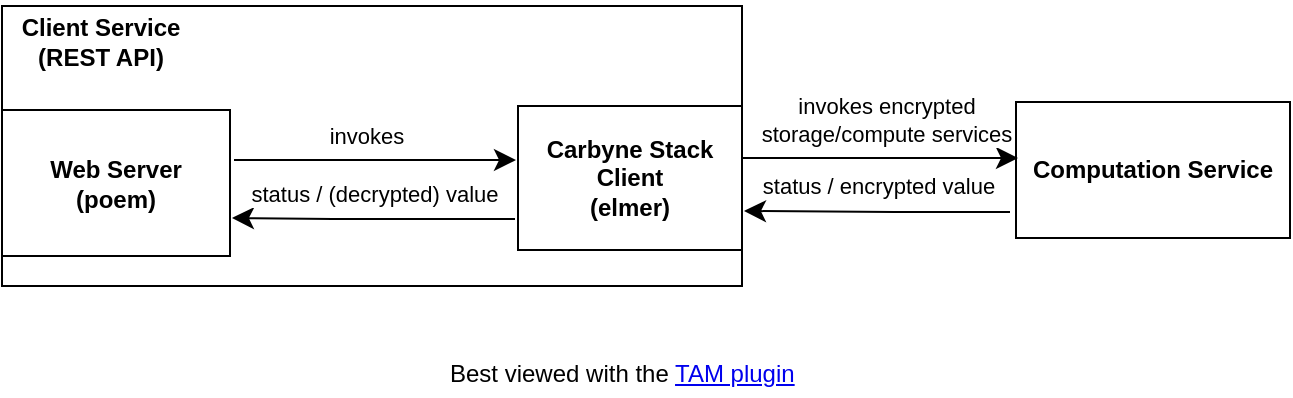 <mxfile>
    <diagram id="6hGFLwfOUW9BJmUZLLm1" name="Page-1">
        <mxGraphModel dx="935" dy="786" grid="0" gridSize="10" guides="1" tooltips="1" connect="1" arrows="1" fold="1" page="1" pageScale="1" pageWidth="827" pageHeight="1169" math="0" shadow="0">
            <root>
                <mxCell id="0"/>
                <mxCell id="1" parent="0"/>
                <mxCell id="0.6" value="Best viewed with the &lt;a href=&quot;https://github.com/ariel-bentu/tam-drawio&quot;&gt;TAM plugin&lt;/a&gt;" style="text;html=1;shape=tamPluginMissing;" parent="1" vertex="1" connectable="0">
                    <mxGeometry x="360" y="240" width="200" height="25" as="geometry"/>
                </mxCell>
                <mxCell id="56" value="" style="rounded=0;whiteSpace=wrap;html=1;fillColor=none;" parent="1" vertex="1" connectable="0">
                    <mxGeometry x="138" y="70" width="370" height="140" as="geometry"/>
                </mxCell>
                <mxCell id="57" value="&lt;b style=&quot;border-color: var(--border-color);&quot;&gt;Carbyne Stack&lt;br&gt;Client&lt;br&gt;(elmer)&lt;br&gt;&lt;/b&gt;" style="rounded=0;whiteSpace=wrap;html=1;" parent="1" vertex="1" connectable="0">
                    <mxGeometry x="396" y="120" width="112" height="72" as="geometry"/>
                </mxCell>
                <mxCell id="58" value="&lt;b&gt;Client Service&lt;br&gt;(REST API)&lt;br&gt;&lt;/b&gt;" style="text;html=1;align=center;verticalAlign=middle;resizable=0;points=[];autosize=1;strokeColor=none;fillColor=none;" parent="1" vertex="1">
                    <mxGeometry x="138" y="67" width="97" height="41" as="geometry"/>
                </mxCell>
                <mxCell id="59" value="&lt;b style=&quot;border-color: var(--border-color);&quot;&gt;Web Server&lt;br style=&quot;border-color: var(--border-color);&quot;&gt;(poem)&lt;/b&gt;" style="rounded=0;whiteSpace=wrap;html=1;" parent="1" vertex="1" connectable="0">
                    <mxGeometry x="138" y="122" width="114" height="73" as="geometry"/>
                </mxCell>
                <mxCell id="60" value="&lt;b&gt;&lt;br&gt;&lt;/b&gt;" style="text;html=1;align=center;verticalAlign=middle;resizable=0;points=[];autosize=1;strokeColor=none;fillColor=none;" parent="1" vertex="1">
                    <mxGeometry x="347" y="134" width="18" height="26" as="geometry"/>
                </mxCell>
                <mxCell id="61" value="&lt;b style=&quot;border-color: var(--border-color);&quot;&gt;Computation Service&lt;/b&gt;" style="rounded=0;whiteSpace=wrap;html=1;" parent="1" vertex="1" connectable="0">
                    <mxGeometry x="645" y="118" width="137" height="68" as="geometry"/>
                </mxCell>
                <mxCell id="62" value="" style="edgeStyle=segmentEdgeStyle;endArrow=classic;html=1;curved=0;rounded=0;endSize=8;startSize=8;" parent="1" edge="1">
                    <mxGeometry width="50" height="50" relative="1" as="geometry">
                        <mxPoint x="508" y="146" as="sourcePoint"/>
                        <mxPoint x="646" y="146" as="targetPoint"/>
                        <Array as="points">
                            <mxPoint x="583" y="146"/>
                        </Array>
                    </mxGeometry>
                </mxCell>
                <mxCell id="63" value="invokes encrypted&lt;br&gt;storage/compute services" style="edgeLabel;html=1;align=center;verticalAlign=middle;resizable=0;points=[];" parent="62" vertex="1" connectable="0">
                    <mxGeometry x="-0.002" y="-3" relative="1" as="geometry">
                        <mxPoint x="3" y="-22" as="offset"/>
                    </mxGeometry>
                </mxCell>
                <mxCell id="64" value="" style="edgeStyle=segmentEdgeStyle;endArrow=classic;html=1;curved=0;rounded=0;endSize=8;startSize=8;" parent="1" edge="1">
                    <mxGeometry width="50" height="50" relative="1" as="geometry">
                        <mxPoint x="254" y="147" as="sourcePoint"/>
                        <mxPoint x="395" y="147.0" as="targetPoint"/>
                        <Array as="points">
                            <mxPoint x="304" y="146.5"/>
                        </Array>
                    </mxGeometry>
                </mxCell>
                <mxCell id="65" value="invokes" style="edgeLabel;html=1;align=center;verticalAlign=middle;resizable=0;points=[];" parent="64" vertex="1" connectable="0">
                    <mxGeometry x="-0.002" y="-3" relative="1" as="geometry">
                        <mxPoint x="-5" y="-15" as="offset"/>
                    </mxGeometry>
                </mxCell>
                <mxCell id="66" value="" style="edgeStyle=segmentEdgeStyle;endArrow=classic;html=1;curved=0;rounded=0;endSize=8;startSize=8;" parent="1" edge="1">
                    <mxGeometry width="50" height="50" relative="1" as="geometry">
                        <mxPoint x="642" y="173" as="sourcePoint"/>
                        <mxPoint x="509" y="172.5" as="targetPoint"/>
                        <Array as="points">
                            <mxPoint x="584" y="172.5"/>
                        </Array>
                    </mxGeometry>
                </mxCell>
                <mxCell id="67" value="status / encrypted value" style="edgeLabel;html=1;align=center;verticalAlign=middle;resizable=0;points=[];" parent="66" vertex="1" connectable="0">
                    <mxGeometry x="-0.002" y="-3" relative="1" as="geometry">
                        <mxPoint y="-10" as="offset"/>
                    </mxGeometry>
                </mxCell>
                <mxCell id="68" value="" style="edgeStyle=segmentEdgeStyle;endArrow=classic;html=1;curved=0;rounded=0;endSize=8;startSize=8;" parent="1" edge="1">
                    <mxGeometry width="50" height="50" relative="1" as="geometry">
                        <mxPoint x="394.5" y="176.5" as="sourcePoint"/>
                        <mxPoint x="253" y="176" as="targetPoint"/>
                        <Array as="points">
                            <mxPoint x="303.5" y="176"/>
                        </Array>
                    </mxGeometry>
                </mxCell>
                <mxCell id="69" value="status / (decrypted) value" style="edgeLabel;html=1;align=center;verticalAlign=middle;resizable=0;points=[];" parent="68" vertex="1" connectable="0">
                    <mxGeometry x="-0.002" y="-3" relative="1" as="geometry">
                        <mxPoint y="-10" as="offset"/>
                    </mxGeometry>
                </mxCell>
            </root>
        </mxGraphModel>
    </diagram>
</mxfile>